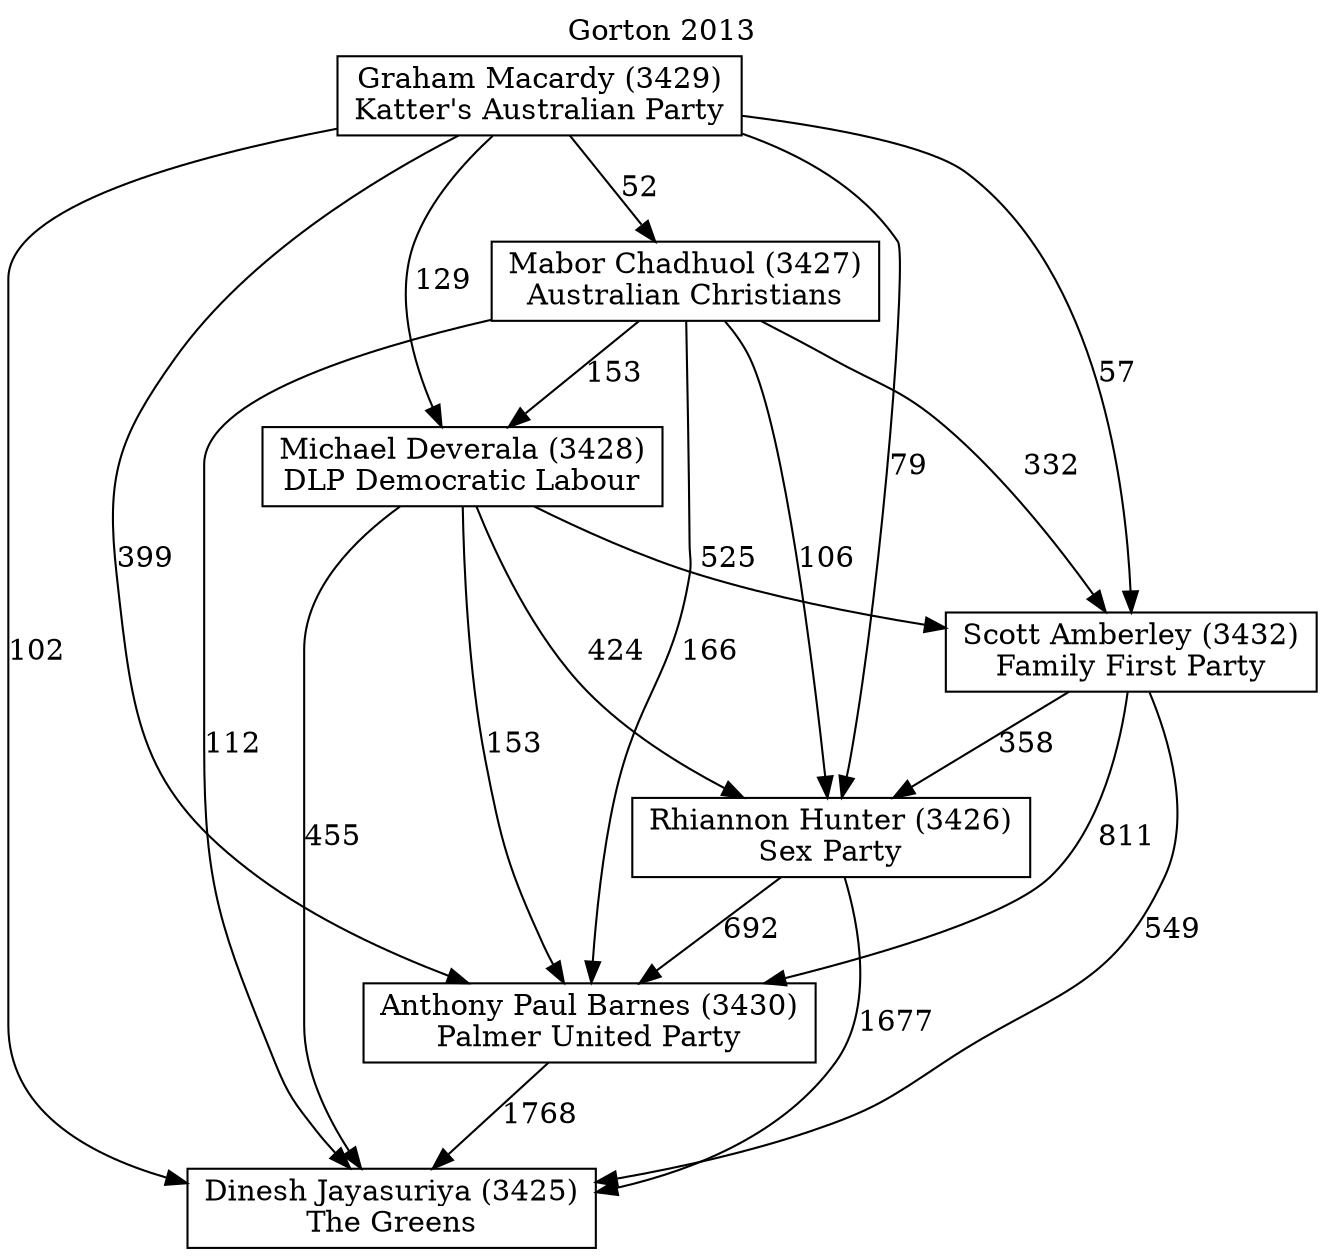 // House preference flow
digraph "Dinesh Jayasuriya (3425)_Gorton_2013" {
	graph [label="Gorton 2013" labelloc=t mclimit=10]
	node [shape=box]
	"Dinesh Jayasuriya (3425)" [label="Dinesh Jayasuriya (3425)
The Greens"]
	"Anthony Paul Barnes (3430)" [label="Anthony Paul Barnes (3430)
Palmer United Party"]
	"Rhiannon Hunter (3426)" [label="Rhiannon Hunter (3426)
Sex Party"]
	"Scott Amberley (3432)" [label="Scott Amberley (3432)
Family First Party"]
	"Michael Deverala (3428)" [label="Michael Deverala (3428)
DLP Democratic Labour"]
	"Mabor Chadhuol (3427)" [label="Mabor Chadhuol (3427)
Australian Christians"]
	"Graham Macardy (3429)" [label="Graham Macardy (3429)
Katter's Australian Party"]
	"Dinesh Jayasuriya (3425)" [label="Dinesh Jayasuriya (3425)
The Greens"]
	"Rhiannon Hunter (3426)" [label="Rhiannon Hunter (3426)
Sex Party"]
	"Scott Amberley (3432)" [label="Scott Amberley (3432)
Family First Party"]
	"Michael Deverala (3428)" [label="Michael Deverala (3428)
DLP Democratic Labour"]
	"Mabor Chadhuol (3427)" [label="Mabor Chadhuol (3427)
Australian Christians"]
	"Graham Macardy (3429)" [label="Graham Macardy (3429)
Katter's Australian Party"]
	"Dinesh Jayasuriya (3425)" [label="Dinesh Jayasuriya (3425)
The Greens"]
	"Scott Amberley (3432)" [label="Scott Amberley (3432)
Family First Party"]
	"Michael Deverala (3428)" [label="Michael Deverala (3428)
DLP Democratic Labour"]
	"Mabor Chadhuol (3427)" [label="Mabor Chadhuol (3427)
Australian Christians"]
	"Graham Macardy (3429)" [label="Graham Macardy (3429)
Katter's Australian Party"]
	"Dinesh Jayasuriya (3425)" [label="Dinesh Jayasuriya (3425)
The Greens"]
	"Michael Deverala (3428)" [label="Michael Deverala (3428)
DLP Democratic Labour"]
	"Mabor Chadhuol (3427)" [label="Mabor Chadhuol (3427)
Australian Christians"]
	"Graham Macardy (3429)" [label="Graham Macardy (3429)
Katter's Australian Party"]
	"Dinesh Jayasuriya (3425)" [label="Dinesh Jayasuriya (3425)
The Greens"]
	"Mabor Chadhuol (3427)" [label="Mabor Chadhuol (3427)
Australian Christians"]
	"Graham Macardy (3429)" [label="Graham Macardy (3429)
Katter's Australian Party"]
	"Dinesh Jayasuriya (3425)" [label="Dinesh Jayasuriya (3425)
The Greens"]
	"Graham Macardy (3429)" [label="Graham Macardy (3429)
Katter's Australian Party"]
	"Graham Macardy (3429)" [label="Graham Macardy (3429)
Katter's Australian Party"]
	"Mabor Chadhuol (3427)" [label="Mabor Chadhuol (3427)
Australian Christians"]
	"Graham Macardy (3429)" [label="Graham Macardy (3429)
Katter's Australian Party"]
	"Graham Macardy (3429)" [label="Graham Macardy (3429)
Katter's Australian Party"]
	"Michael Deverala (3428)" [label="Michael Deverala (3428)
DLP Democratic Labour"]
	"Mabor Chadhuol (3427)" [label="Mabor Chadhuol (3427)
Australian Christians"]
	"Graham Macardy (3429)" [label="Graham Macardy (3429)
Katter's Australian Party"]
	"Michael Deverala (3428)" [label="Michael Deverala (3428)
DLP Democratic Labour"]
	"Graham Macardy (3429)" [label="Graham Macardy (3429)
Katter's Australian Party"]
	"Graham Macardy (3429)" [label="Graham Macardy (3429)
Katter's Australian Party"]
	"Mabor Chadhuol (3427)" [label="Mabor Chadhuol (3427)
Australian Christians"]
	"Graham Macardy (3429)" [label="Graham Macardy (3429)
Katter's Australian Party"]
	"Graham Macardy (3429)" [label="Graham Macardy (3429)
Katter's Australian Party"]
	"Scott Amberley (3432)" [label="Scott Amberley (3432)
Family First Party"]
	"Michael Deverala (3428)" [label="Michael Deverala (3428)
DLP Democratic Labour"]
	"Mabor Chadhuol (3427)" [label="Mabor Chadhuol (3427)
Australian Christians"]
	"Graham Macardy (3429)" [label="Graham Macardy (3429)
Katter's Australian Party"]
	"Scott Amberley (3432)" [label="Scott Amberley (3432)
Family First Party"]
	"Mabor Chadhuol (3427)" [label="Mabor Chadhuol (3427)
Australian Christians"]
	"Graham Macardy (3429)" [label="Graham Macardy (3429)
Katter's Australian Party"]
	"Scott Amberley (3432)" [label="Scott Amberley (3432)
Family First Party"]
	"Graham Macardy (3429)" [label="Graham Macardy (3429)
Katter's Australian Party"]
	"Graham Macardy (3429)" [label="Graham Macardy (3429)
Katter's Australian Party"]
	"Mabor Chadhuol (3427)" [label="Mabor Chadhuol (3427)
Australian Christians"]
	"Graham Macardy (3429)" [label="Graham Macardy (3429)
Katter's Australian Party"]
	"Graham Macardy (3429)" [label="Graham Macardy (3429)
Katter's Australian Party"]
	"Michael Deverala (3428)" [label="Michael Deverala (3428)
DLP Democratic Labour"]
	"Mabor Chadhuol (3427)" [label="Mabor Chadhuol (3427)
Australian Christians"]
	"Graham Macardy (3429)" [label="Graham Macardy (3429)
Katter's Australian Party"]
	"Michael Deverala (3428)" [label="Michael Deverala (3428)
DLP Democratic Labour"]
	"Graham Macardy (3429)" [label="Graham Macardy (3429)
Katter's Australian Party"]
	"Graham Macardy (3429)" [label="Graham Macardy (3429)
Katter's Australian Party"]
	"Mabor Chadhuol (3427)" [label="Mabor Chadhuol (3427)
Australian Christians"]
	"Graham Macardy (3429)" [label="Graham Macardy (3429)
Katter's Australian Party"]
	"Graham Macardy (3429)" [label="Graham Macardy (3429)
Katter's Australian Party"]
	"Rhiannon Hunter (3426)" [label="Rhiannon Hunter (3426)
Sex Party"]
	"Scott Amberley (3432)" [label="Scott Amberley (3432)
Family First Party"]
	"Michael Deverala (3428)" [label="Michael Deverala (3428)
DLP Democratic Labour"]
	"Mabor Chadhuol (3427)" [label="Mabor Chadhuol (3427)
Australian Christians"]
	"Graham Macardy (3429)" [label="Graham Macardy (3429)
Katter's Australian Party"]
	"Rhiannon Hunter (3426)" [label="Rhiannon Hunter (3426)
Sex Party"]
	"Michael Deverala (3428)" [label="Michael Deverala (3428)
DLP Democratic Labour"]
	"Mabor Chadhuol (3427)" [label="Mabor Chadhuol (3427)
Australian Christians"]
	"Graham Macardy (3429)" [label="Graham Macardy (3429)
Katter's Australian Party"]
	"Rhiannon Hunter (3426)" [label="Rhiannon Hunter (3426)
Sex Party"]
	"Mabor Chadhuol (3427)" [label="Mabor Chadhuol (3427)
Australian Christians"]
	"Graham Macardy (3429)" [label="Graham Macardy (3429)
Katter's Australian Party"]
	"Rhiannon Hunter (3426)" [label="Rhiannon Hunter (3426)
Sex Party"]
	"Graham Macardy (3429)" [label="Graham Macardy (3429)
Katter's Australian Party"]
	"Graham Macardy (3429)" [label="Graham Macardy (3429)
Katter's Australian Party"]
	"Mabor Chadhuol (3427)" [label="Mabor Chadhuol (3427)
Australian Christians"]
	"Graham Macardy (3429)" [label="Graham Macardy (3429)
Katter's Australian Party"]
	"Graham Macardy (3429)" [label="Graham Macardy (3429)
Katter's Australian Party"]
	"Michael Deverala (3428)" [label="Michael Deverala (3428)
DLP Democratic Labour"]
	"Mabor Chadhuol (3427)" [label="Mabor Chadhuol (3427)
Australian Christians"]
	"Graham Macardy (3429)" [label="Graham Macardy (3429)
Katter's Australian Party"]
	"Michael Deverala (3428)" [label="Michael Deverala (3428)
DLP Democratic Labour"]
	"Graham Macardy (3429)" [label="Graham Macardy (3429)
Katter's Australian Party"]
	"Graham Macardy (3429)" [label="Graham Macardy (3429)
Katter's Australian Party"]
	"Mabor Chadhuol (3427)" [label="Mabor Chadhuol (3427)
Australian Christians"]
	"Graham Macardy (3429)" [label="Graham Macardy (3429)
Katter's Australian Party"]
	"Graham Macardy (3429)" [label="Graham Macardy (3429)
Katter's Australian Party"]
	"Scott Amberley (3432)" [label="Scott Amberley (3432)
Family First Party"]
	"Michael Deverala (3428)" [label="Michael Deverala (3428)
DLP Democratic Labour"]
	"Mabor Chadhuol (3427)" [label="Mabor Chadhuol (3427)
Australian Christians"]
	"Graham Macardy (3429)" [label="Graham Macardy (3429)
Katter's Australian Party"]
	"Scott Amberley (3432)" [label="Scott Amberley (3432)
Family First Party"]
	"Mabor Chadhuol (3427)" [label="Mabor Chadhuol (3427)
Australian Christians"]
	"Graham Macardy (3429)" [label="Graham Macardy (3429)
Katter's Australian Party"]
	"Scott Amberley (3432)" [label="Scott Amberley (3432)
Family First Party"]
	"Graham Macardy (3429)" [label="Graham Macardy (3429)
Katter's Australian Party"]
	"Graham Macardy (3429)" [label="Graham Macardy (3429)
Katter's Australian Party"]
	"Mabor Chadhuol (3427)" [label="Mabor Chadhuol (3427)
Australian Christians"]
	"Graham Macardy (3429)" [label="Graham Macardy (3429)
Katter's Australian Party"]
	"Graham Macardy (3429)" [label="Graham Macardy (3429)
Katter's Australian Party"]
	"Michael Deverala (3428)" [label="Michael Deverala (3428)
DLP Democratic Labour"]
	"Mabor Chadhuol (3427)" [label="Mabor Chadhuol (3427)
Australian Christians"]
	"Graham Macardy (3429)" [label="Graham Macardy (3429)
Katter's Australian Party"]
	"Michael Deverala (3428)" [label="Michael Deverala (3428)
DLP Democratic Labour"]
	"Graham Macardy (3429)" [label="Graham Macardy (3429)
Katter's Australian Party"]
	"Graham Macardy (3429)" [label="Graham Macardy (3429)
Katter's Australian Party"]
	"Mabor Chadhuol (3427)" [label="Mabor Chadhuol (3427)
Australian Christians"]
	"Graham Macardy (3429)" [label="Graham Macardy (3429)
Katter's Australian Party"]
	"Graham Macardy (3429)" [label="Graham Macardy (3429)
Katter's Australian Party"]
	"Anthony Paul Barnes (3430)" [label="Anthony Paul Barnes (3430)
Palmer United Party"]
	"Rhiannon Hunter (3426)" [label="Rhiannon Hunter (3426)
Sex Party"]
	"Scott Amberley (3432)" [label="Scott Amberley (3432)
Family First Party"]
	"Michael Deverala (3428)" [label="Michael Deverala (3428)
DLP Democratic Labour"]
	"Mabor Chadhuol (3427)" [label="Mabor Chadhuol (3427)
Australian Christians"]
	"Graham Macardy (3429)" [label="Graham Macardy (3429)
Katter's Australian Party"]
	"Anthony Paul Barnes (3430)" [label="Anthony Paul Barnes (3430)
Palmer United Party"]
	"Scott Amberley (3432)" [label="Scott Amberley (3432)
Family First Party"]
	"Michael Deverala (3428)" [label="Michael Deverala (3428)
DLP Democratic Labour"]
	"Mabor Chadhuol (3427)" [label="Mabor Chadhuol (3427)
Australian Christians"]
	"Graham Macardy (3429)" [label="Graham Macardy (3429)
Katter's Australian Party"]
	"Anthony Paul Barnes (3430)" [label="Anthony Paul Barnes (3430)
Palmer United Party"]
	"Michael Deverala (3428)" [label="Michael Deverala (3428)
DLP Democratic Labour"]
	"Mabor Chadhuol (3427)" [label="Mabor Chadhuol (3427)
Australian Christians"]
	"Graham Macardy (3429)" [label="Graham Macardy (3429)
Katter's Australian Party"]
	"Anthony Paul Barnes (3430)" [label="Anthony Paul Barnes (3430)
Palmer United Party"]
	"Mabor Chadhuol (3427)" [label="Mabor Chadhuol (3427)
Australian Christians"]
	"Graham Macardy (3429)" [label="Graham Macardy (3429)
Katter's Australian Party"]
	"Anthony Paul Barnes (3430)" [label="Anthony Paul Barnes (3430)
Palmer United Party"]
	"Graham Macardy (3429)" [label="Graham Macardy (3429)
Katter's Australian Party"]
	"Graham Macardy (3429)" [label="Graham Macardy (3429)
Katter's Australian Party"]
	"Mabor Chadhuol (3427)" [label="Mabor Chadhuol (3427)
Australian Christians"]
	"Graham Macardy (3429)" [label="Graham Macardy (3429)
Katter's Australian Party"]
	"Graham Macardy (3429)" [label="Graham Macardy (3429)
Katter's Australian Party"]
	"Michael Deverala (3428)" [label="Michael Deverala (3428)
DLP Democratic Labour"]
	"Mabor Chadhuol (3427)" [label="Mabor Chadhuol (3427)
Australian Christians"]
	"Graham Macardy (3429)" [label="Graham Macardy (3429)
Katter's Australian Party"]
	"Michael Deverala (3428)" [label="Michael Deverala (3428)
DLP Democratic Labour"]
	"Graham Macardy (3429)" [label="Graham Macardy (3429)
Katter's Australian Party"]
	"Graham Macardy (3429)" [label="Graham Macardy (3429)
Katter's Australian Party"]
	"Mabor Chadhuol (3427)" [label="Mabor Chadhuol (3427)
Australian Christians"]
	"Graham Macardy (3429)" [label="Graham Macardy (3429)
Katter's Australian Party"]
	"Graham Macardy (3429)" [label="Graham Macardy (3429)
Katter's Australian Party"]
	"Scott Amberley (3432)" [label="Scott Amberley (3432)
Family First Party"]
	"Michael Deverala (3428)" [label="Michael Deverala (3428)
DLP Democratic Labour"]
	"Mabor Chadhuol (3427)" [label="Mabor Chadhuol (3427)
Australian Christians"]
	"Graham Macardy (3429)" [label="Graham Macardy (3429)
Katter's Australian Party"]
	"Scott Amberley (3432)" [label="Scott Amberley (3432)
Family First Party"]
	"Mabor Chadhuol (3427)" [label="Mabor Chadhuol (3427)
Australian Christians"]
	"Graham Macardy (3429)" [label="Graham Macardy (3429)
Katter's Australian Party"]
	"Scott Amberley (3432)" [label="Scott Amberley (3432)
Family First Party"]
	"Graham Macardy (3429)" [label="Graham Macardy (3429)
Katter's Australian Party"]
	"Graham Macardy (3429)" [label="Graham Macardy (3429)
Katter's Australian Party"]
	"Mabor Chadhuol (3427)" [label="Mabor Chadhuol (3427)
Australian Christians"]
	"Graham Macardy (3429)" [label="Graham Macardy (3429)
Katter's Australian Party"]
	"Graham Macardy (3429)" [label="Graham Macardy (3429)
Katter's Australian Party"]
	"Michael Deverala (3428)" [label="Michael Deverala (3428)
DLP Democratic Labour"]
	"Mabor Chadhuol (3427)" [label="Mabor Chadhuol (3427)
Australian Christians"]
	"Graham Macardy (3429)" [label="Graham Macardy (3429)
Katter's Australian Party"]
	"Michael Deverala (3428)" [label="Michael Deverala (3428)
DLP Democratic Labour"]
	"Graham Macardy (3429)" [label="Graham Macardy (3429)
Katter's Australian Party"]
	"Graham Macardy (3429)" [label="Graham Macardy (3429)
Katter's Australian Party"]
	"Mabor Chadhuol (3427)" [label="Mabor Chadhuol (3427)
Australian Christians"]
	"Graham Macardy (3429)" [label="Graham Macardy (3429)
Katter's Australian Party"]
	"Graham Macardy (3429)" [label="Graham Macardy (3429)
Katter's Australian Party"]
	"Rhiannon Hunter (3426)" [label="Rhiannon Hunter (3426)
Sex Party"]
	"Scott Amberley (3432)" [label="Scott Amberley (3432)
Family First Party"]
	"Michael Deverala (3428)" [label="Michael Deverala (3428)
DLP Democratic Labour"]
	"Mabor Chadhuol (3427)" [label="Mabor Chadhuol (3427)
Australian Christians"]
	"Graham Macardy (3429)" [label="Graham Macardy (3429)
Katter's Australian Party"]
	"Rhiannon Hunter (3426)" [label="Rhiannon Hunter (3426)
Sex Party"]
	"Michael Deverala (3428)" [label="Michael Deverala (3428)
DLP Democratic Labour"]
	"Mabor Chadhuol (3427)" [label="Mabor Chadhuol (3427)
Australian Christians"]
	"Graham Macardy (3429)" [label="Graham Macardy (3429)
Katter's Australian Party"]
	"Rhiannon Hunter (3426)" [label="Rhiannon Hunter (3426)
Sex Party"]
	"Mabor Chadhuol (3427)" [label="Mabor Chadhuol (3427)
Australian Christians"]
	"Graham Macardy (3429)" [label="Graham Macardy (3429)
Katter's Australian Party"]
	"Rhiannon Hunter (3426)" [label="Rhiannon Hunter (3426)
Sex Party"]
	"Graham Macardy (3429)" [label="Graham Macardy (3429)
Katter's Australian Party"]
	"Graham Macardy (3429)" [label="Graham Macardy (3429)
Katter's Australian Party"]
	"Mabor Chadhuol (3427)" [label="Mabor Chadhuol (3427)
Australian Christians"]
	"Graham Macardy (3429)" [label="Graham Macardy (3429)
Katter's Australian Party"]
	"Graham Macardy (3429)" [label="Graham Macardy (3429)
Katter's Australian Party"]
	"Michael Deverala (3428)" [label="Michael Deverala (3428)
DLP Democratic Labour"]
	"Mabor Chadhuol (3427)" [label="Mabor Chadhuol (3427)
Australian Christians"]
	"Graham Macardy (3429)" [label="Graham Macardy (3429)
Katter's Australian Party"]
	"Michael Deverala (3428)" [label="Michael Deverala (3428)
DLP Democratic Labour"]
	"Graham Macardy (3429)" [label="Graham Macardy (3429)
Katter's Australian Party"]
	"Graham Macardy (3429)" [label="Graham Macardy (3429)
Katter's Australian Party"]
	"Mabor Chadhuol (3427)" [label="Mabor Chadhuol (3427)
Australian Christians"]
	"Graham Macardy (3429)" [label="Graham Macardy (3429)
Katter's Australian Party"]
	"Graham Macardy (3429)" [label="Graham Macardy (3429)
Katter's Australian Party"]
	"Scott Amberley (3432)" [label="Scott Amberley (3432)
Family First Party"]
	"Michael Deverala (3428)" [label="Michael Deverala (3428)
DLP Democratic Labour"]
	"Mabor Chadhuol (3427)" [label="Mabor Chadhuol (3427)
Australian Christians"]
	"Graham Macardy (3429)" [label="Graham Macardy (3429)
Katter's Australian Party"]
	"Scott Amberley (3432)" [label="Scott Amberley (3432)
Family First Party"]
	"Mabor Chadhuol (3427)" [label="Mabor Chadhuol (3427)
Australian Christians"]
	"Graham Macardy (3429)" [label="Graham Macardy (3429)
Katter's Australian Party"]
	"Scott Amberley (3432)" [label="Scott Amberley (3432)
Family First Party"]
	"Graham Macardy (3429)" [label="Graham Macardy (3429)
Katter's Australian Party"]
	"Graham Macardy (3429)" [label="Graham Macardy (3429)
Katter's Australian Party"]
	"Mabor Chadhuol (3427)" [label="Mabor Chadhuol (3427)
Australian Christians"]
	"Graham Macardy (3429)" [label="Graham Macardy (3429)
Katter's Australian Party"]
	"Graham Macardy (3429)" [label="Graham Macardy (3429)
Katter's Australian Party"]
	"Michael Deverala (3428)" [label="Michael Deverala (3428)
DLP Democratic Labour"]
	"Mabor Chadhuol (3427)" [label="Mabor Chadhuol (3427)
Australian Christians"]
	"Graham Macardy (3429)" [label="Graham Macardy (3429)
Katter's Australian Party"]
	"Michael Deverala (3428)" [label="Michael Deverala (3428)
DLP Democratic Labour"]
	"Graham Macardy (3429)" [label="Graham Macardy (3429)
Katter's Australian Party"]
	"Graham Macardy (3429)" [label="Graham Macardy (3429)
Katter's Australian Party"]
	"Mabor Chadhuol (3427)" [label="Mabor Chadhuol (3427)
Australian Christians"]
	"Graham Macardy (3429)" [label="Graham Macardy (3429)
Katter's Australian Party"]
	"Graham Macardy (3429)" [label="Graham Macardy (3429)
Katter's Australian Party"]
	"Anthony Paul Barnes (3430)" -> "Dinesh Jayasuriya (3425)" [label=1768]
	"Rhiannon Hunter (3426)" -> "Anthony Paul Barnes (3430)" [label=692]
	"Scott Amberley (3432)" -> "Rhiannon Hunter (3426)" [label=358]
	"Michael Deverala (3428)" -> "Scott Amberley (3432)" [label=525]
	"Mabor Chadhuol (3427)" -> "Michael Deverala (3428)" [label=153]
	"Graham Macardy (3429)" -> "Mabor Chadhuol (3427)" [label=52]
	"Rhiannon Hunter (3426)" -> "Dinesh Jayasuriya (3425)" [label=1677]
	"Scott Amberley (3432)" -> "Dinesh Jayasuriya (3425)" [label=549]
	"Michael Deverala (3428)" -> "Dinesh Jayasuriya (3425)" [label=455]
	"Mabor Chadhuol (3427)" -> "Dinesh Jayasuriya (3425)" [label=112]
	"Graham Macardy (3429)" -> "Dinesh Jayasuriya (3425)" [label=102]
	"Graham Macardy (3429)" -> "Michael Deverala (3428)" [label=129]
	"Mabor Chadhuol (3427)" -> "Scott Amberley (3432)" [label=332]
	"Graham Macardy (3429)" -> "Scott Amberley (3432)" [label=57]
	"Michael Deverala (3428)" -> "Rhiannon Hunter (3426)" [label=424]
	"Mabor Chadhuol (3427)" -> "Rhiannon Hunter (3426)" [label=106]
	"Graham Macardy (3429)" -> "Rhiannon Hunter (3426)" [label=79]
	"Scott Amberley (3432)" -> "Anthony Paul Barnes (3430)" [label=811]
	"Michael Deverala (3428)" -> "Anthony Paul Barnes (3430)" [label=153]
	"Mabor Chadhuol (3427)" -> "Anthony Paul Barnes (3430)" [label=166]
	"Graham Macardy (3429)" -> "Anthony Paul Barnes (3430)" [label=399]
}
